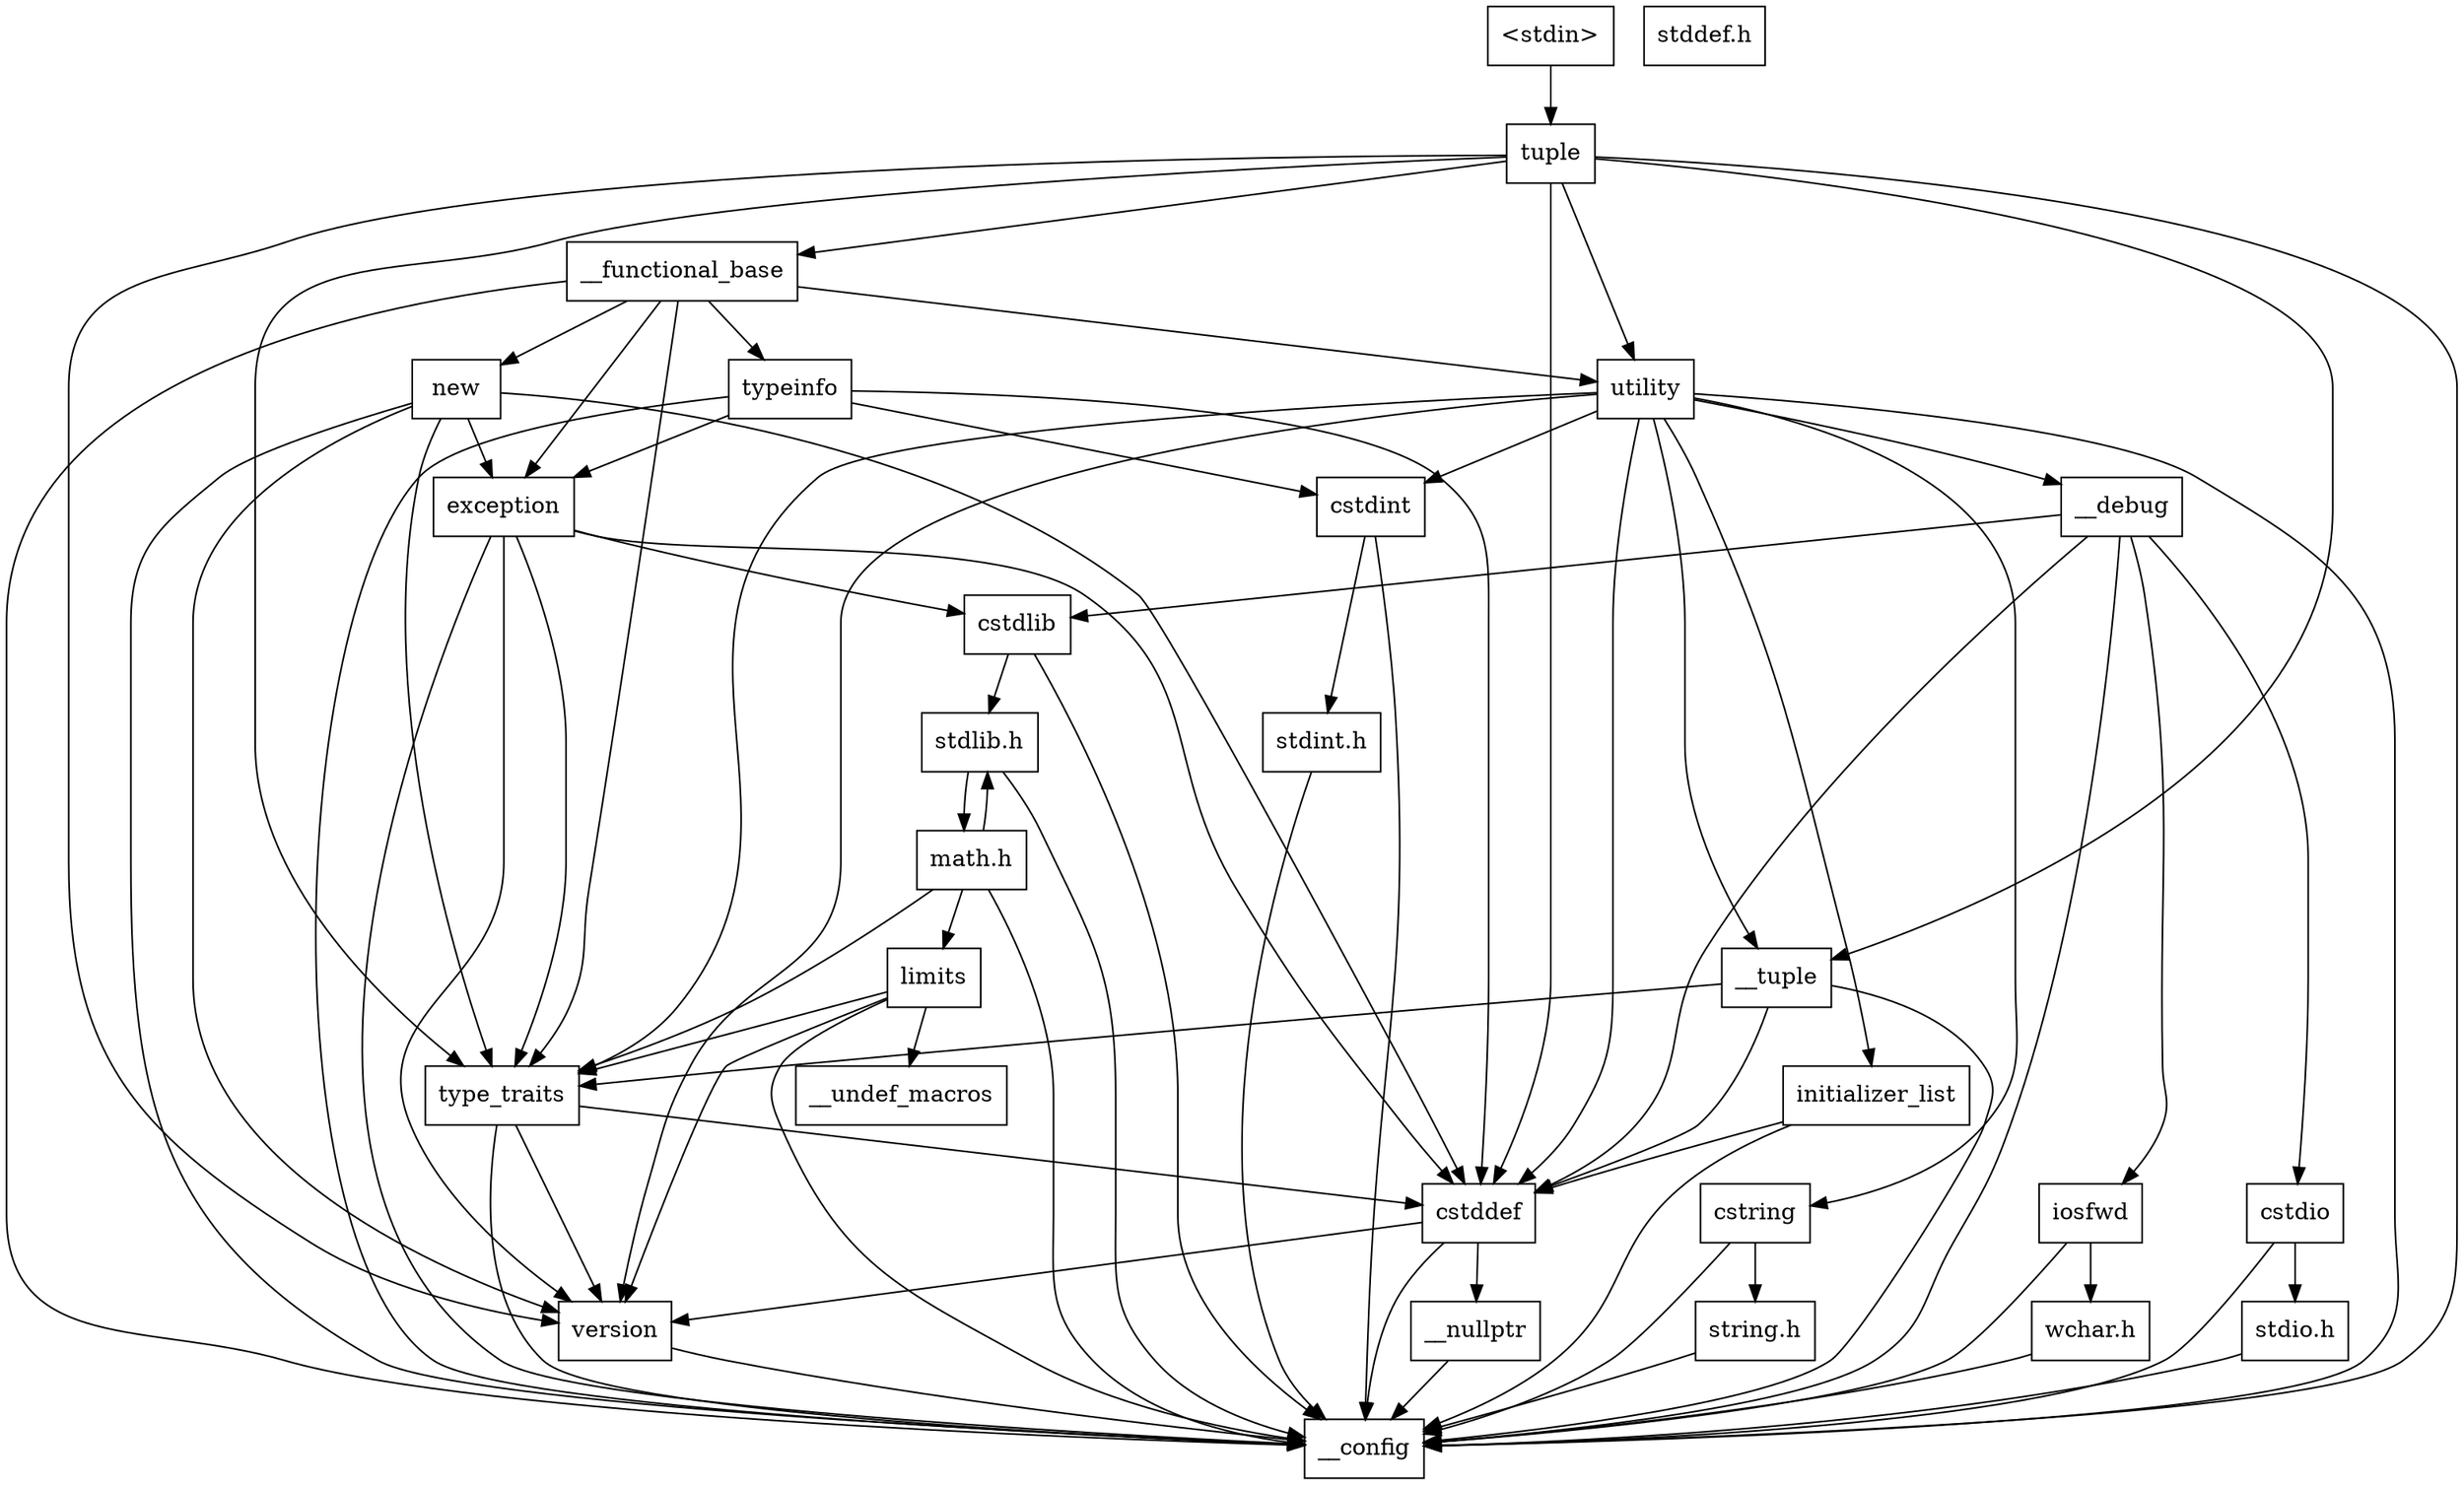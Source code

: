 digraph "dependencies" {
  header_0 [ shape="box", label="\<stdin\>" ];
  header_1 [ shape="box", label="tuple" ];
  header_11 [ shape="box", label="__tuple" ];
  header_12 [ shape="box", label="cstddef" ];
  header_13 [ shape="box", label="version" ];
  header_16 [ shape="box", label="__nullptr" ];
  header_17 [ shape="box", label="type_traits" ];
  header_18 [ shape="box", label="__functional_base" ];
  header_19 [ shape="box", label="typeinfo" ];
  header_2 [ shape="box", label="__config" ];
  header_20 [ shape="box", label="exception" ];
  header_21 [ shape="box", label="cstdlib" ];
  header_22 [ shape="box", label="stdlib.h" ];
  header_25 [ shape="box", label="stddef.h" ];
  header_56 [ shape="box", label="math.h" ];
  header_68 [ shape="box", label="limits" ];
  header_69 [ shape="box", label="__undef_macros" ];
  header_70 [ shape="box", label="cstdint" ];
  header_71 [ shape="box", label="stdint.h" ];
  header_76 [ shape="box", label="new" ];
  header_77 [ shape="box", label="utility" ];
  header_78 [ shape="box", label="initializer_list" ];
  header_79 [ shape="box", label="cstring" ];
  header_80 [ shape="box", label="string.h" ];
  header_83 [ shape="box", label="__debug" ];
  header_84 [ shape="box", label="iosfwd" ];
  header_85 [ shape="box", label="wchar.h" ];
  header_93 [ shape="box", label="cstdio" ];
  header_94 [ shape="box", label="stdio.h" ];
  header_68 -> header_69;
  header_68 -> header_17;
  header_68 -> header_2;
  header_68 -> header_13;
  header_70 -> header_71;
  header_70 -> header_2;
  header_71 -> header_2;
  header_76 -> header_17;
  header_76 -> header_2;
  header_76 -> header_20;
  header_76 -> header_12;
  header_76 -> header_13;
  header_77 -> header_17;
  header_77 -> header_11;
  header_77 -> header_12;
  header_77 -> header_13;
  header_77 -> header_70;
  header_77 -> header_2;
  header_77 -> header_83;
  header_77 -> header_78;
  header_77 -> header_79;
  header_78 -> header_2;
  header_78 -> header_12;
  header_79 -> header_80;
  header_79 -> header_2;
  header_0 -> header_1;
  header_1 -> header_17;
  header_1 -> header_11;
  header_1 -> header_12;
  header_1 -> header_13;
  header_1 -> header_18;
  header_1 -> header_2;
  header_1 -> header_77;
  header_56 -> header_68;
  header_56 -> header_17;
  header_56 -> header_2;
  header_56 -> header_22;
  header_21 -> header_2;
  header_21 -> header_22;
  header_20 -> header_2;
  header_20 -> header_17;
  header_20 -> header_21;
  header_20 -> header_12;
  header_20 -> header_13;
  header_22 -> header_2;
  header_22 -> header_56;
  header_83 -> header_2;
  header_83 -> header_84;
  header_83 -> header_21;
  header_83 -> header_12;
  header_83 -> header_93;
  header_80 -> header_2;
  header_85 -> header_2;
  header_84 -> header_2;
  header_84 -> header_85;
  header_16 -> header_2;
  header_17 -> header_2;
  header_17 -> header_12;
  header_17 -> header_13;
  header_11 -> header_17;
  header_11 -> header_2;
  header_11 -> header_12;
  header_12 -> header_16;
  header_12 -> header_2;
  header_12 -> header_13;
  header_13 -> header_2;
  header_18 -> header_17;
  header_18 -> header_19;
  header_18 -> header_20;
  header_18 -> header_2;
  header_18 -> header_77;
  header_18 -> header_76;
  header_19 -> header_70;
  header_19 -> header_2;
  header_19 -> header_20;
  header_19 -> header_12;
  header_94 -> header_2;
  header_93 -> header_94;
  header_93 -> header_2;
}